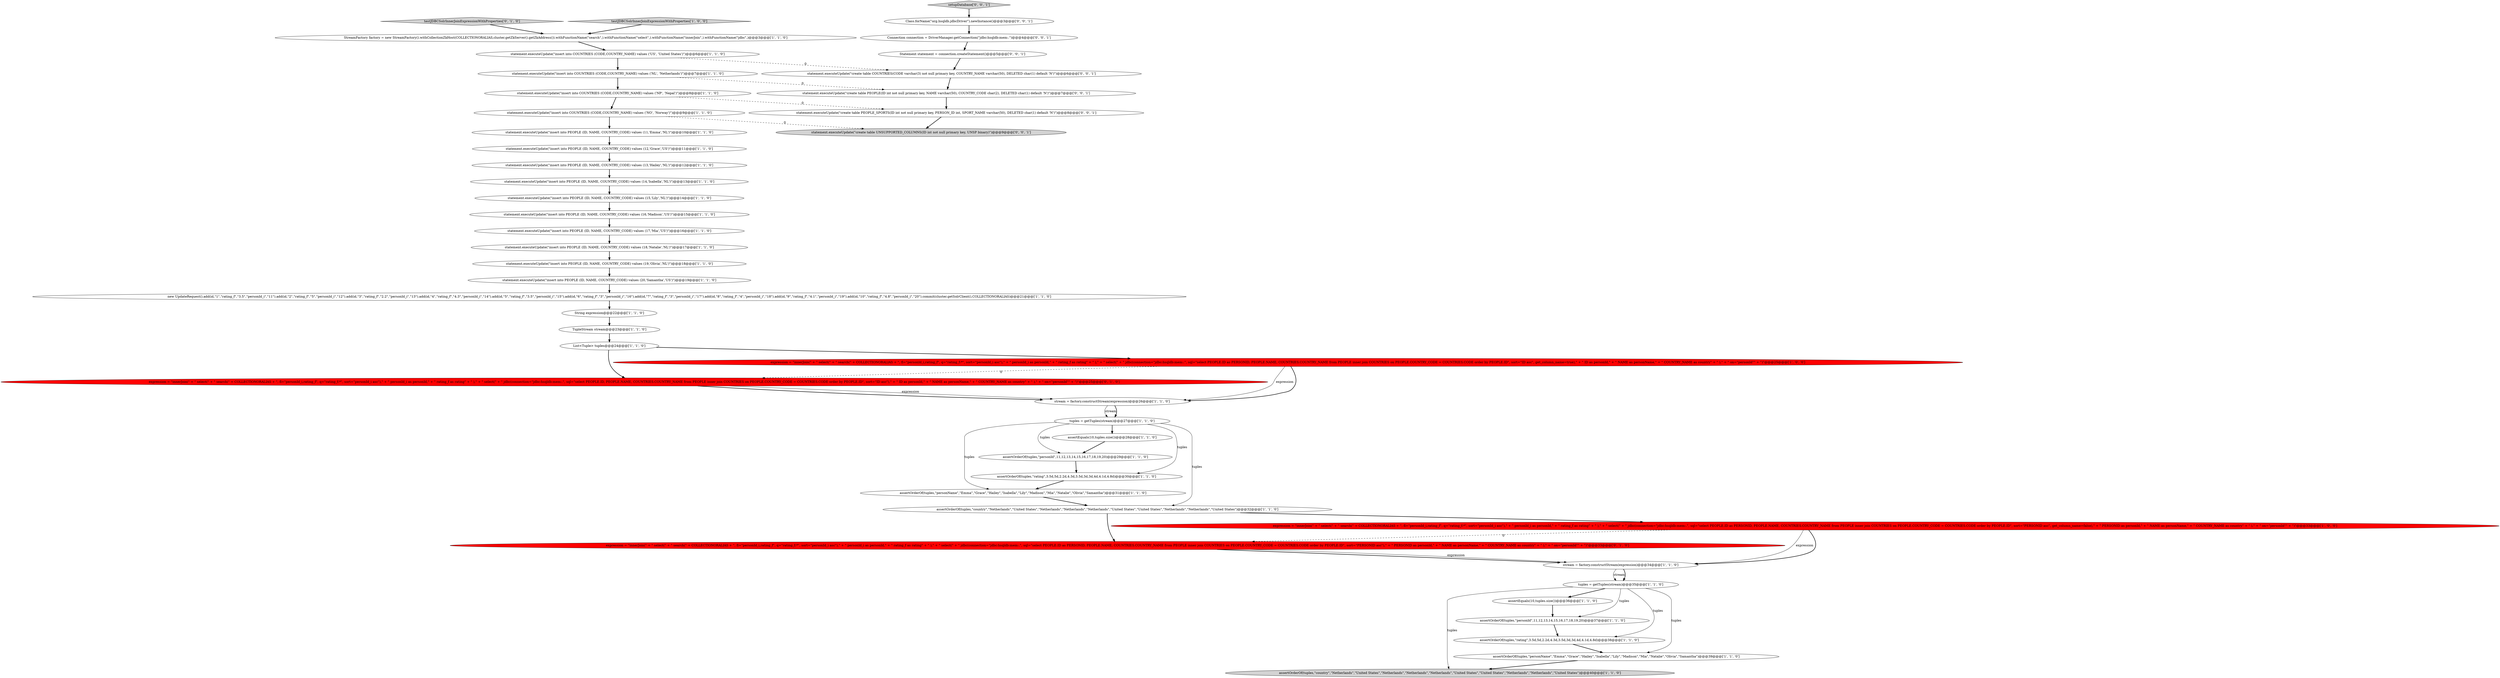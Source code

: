 digraph {
9 [style = filled, label = "assertOrderOf(tuples,\"country\",\"Netherlands\",\"United States\",\"Netherlands\",\"Netherlands\",\"Netherlands\",\"United States\",\"United States\",\"Netherlands\",\"Netherlands\",\"United States\")@@@32@@@['1', '1', '0']", fillcolor = white, shape = ellipse image = "AAA0AAABBB1BBB"];
6 [style = filled, label = "tuples = getTuples(stream)@@@35@@@['1', '1', '0']", fillcolor = white, shape = ellipse image = "AAA0AAABBB1BBB"];
34 [style = filled, label = "statement.executeUpdate(\"insert into COUNTRIES (CODE,COUNTRY_NAME) values ('NP', 'Nepal')\")@@@8@@@['1', '1', '0']", fillcolor = white, shape = ellipse image = "AAA0AAABBB1BBB"];
43 [style = filled, label = "setupDatabase['0', '0', '1']", fillcolor = lightgray, shape = diamond image = "AAA0AAABBB3BBB"];
17 [style = filled, label = "String expression@@@22@@@['1', '1', '0']", fillcolor = white, shape = ellipse image = "AAA0AAABBB1BBB"];
32 [style = filled, label = "statement.executeUpdate(\"insert into PEOPLE (ID, NAME, COUNTRY_CODE) values (20,'Samantha','US')\")@@@19@@@['1', '1', '0']", fillcolor = white, shape = ellipse image = "AAA0AAABBB1BBB"];
39 [style = filled, label = "Class.forName(\"org.hsqldb.jdbcDriver\").newInstance()@@@3@@@['0', '0', '1']", fillcolor = white, shape = ellipse image = "AAA0AAABBB3BBB"];
30 [style = filled, label = "testJDBCSolrInnerJoinExpressionWithProperties['1', '0', '0']", fillcolor = lightgray, shape = diamond image = "AAA0AAABBB1BBB"];
33 [style = filled, label = "statement.executeUpdate(\"insert into COUNTRIES (CODE,COUNTRY_NAME) values ('US', 'United States')\")@@@6@@@['1', '1', '0']", fillcolor = white, shape = ellipse image = "AAA0AAABBB1BBB"];
31 [style = filled, label = "assertOrderOf(tuples,\"personId\",11,12,13,14,15,16,17,18,19,20)@@@29@@@['1', '1', '0']", fillcolor = white, shape = ellipse image = "AAA0AAABBB1BBB"];
3 [style = filled, label = "statement.executeUpdate(\"insert into COUNTRIES (CODE,COUNTRY_NAME) values ('NO', 'Norway')\")@@@9@@@['1', '1', '0']", fillcolor = white, shape = ellipse image = "AAA0AAABBB1BBB"];
8 [style = filled, label = "statement.executeUpdate(\"insert into PEOPLE (ID, NAME, COUNTRY_CODE) values (11,'Emma','NL')\")@@@10@@@['1', '1', '0']", fillcolor = white, shape = ellipse image = "AAA0AAABBB1BBB"];
28 [style = filled, label = "statement.executeUpdate(\"insert into PEOPLE (ID, NAME, COUNTRY_CODE) values (17,'Mia','US')\")@@@16@@@['1', '1', '0']", fillcolor = white, shape = ellipse image = "AAA0AAABBB1BBB"];
23 [style = filled, label = "assertOrderOf(tuples,\"personId\",11,12,13,14,15,16,17,18,19,20)@@@37@@@['1', '1', '0']", fillcolor = white, shape = ellipse image = "AAA0AAABBB1BBB"];
16 [style = filled, label = "StreamFactory factory = new StreamFactory().withCollectionZkHost(COLLECTIONORALIAS,cluster.getZkServer().getZkAddress()).withFunctionName(\"search\",).withFunctionName(\"select\",).withFunctionName(\"innerJoin\",).withFunctionName(\"jdbc\",)@@@3@@@['1', '1', '0']", fillcolor = white, shape = ellipse image = "AAA0AAABBB1BBB"];
29 [style = filled, label = "stream = factory.constructStream(expression)@@@26@@@['1', '1', '0']", fillcolor = white, shape = ellipse image = "AAA0AAABBB1BBB"];
44 [style = filled, label = "statement.executeUpdate(\"create table PEOPLE(ID int not null primary key, NAME varchar(50), COUNTRY_CODE char(2), DELETED char(1) default 'N')\")@@@7@@@['0', '0', '1']", fillcolor = white, shape = ellipse image = "AAA0AAABBB3BBB"];
46 [style = filled, label = "Statement statement = connection.createStatement()@@@5@@@['0', '0', '1']", fillcolor = white, shape = ellipse image = "AAA0AAABBB3BBB"];
24 [style = filled, label = "statement.executeUpdate(\"insert into PEOPLE (ID, NAME, COUNTRY_CODE) values (19,'Olivia','NL')\")@@@18@@@['1', '1', '0']", fillcolor = white, shape = ellipse image = "AAA0AAABBB1BBB"];
2 [style = filled, label = "expression = \"innerJoin(\" + \" select(\" + \" search(\" + COLLECTIONORALIAS + \", fl=\"personId_i,rating_f\", q=\"rating_f:*\", sort=\"personId_i asc\"),\" + \" personId_i as personId,\" + \" rating_f as rating\" + \" ),\" + \" select(\" + \" jdbc(connection=\"jdbc:hsqldb:mem:.\", sql=\"select PEOPLE.ID as PERSONID, PEOPLE.NAME, COUNTRIES.COUNTRY_NAME from PEOPLE inner join COUNTRIES on PEOPLE.COUNTRY_CODE = COUNTRIES.CODE order by PEOPLE.ID\", sort=\"PERSONID asc\", get_column_name=false),\" + \" PERSONID as personId,\" + \" NAME as personName,\" + \" COUNTRY_NAME as country\" + \" ),\" + \" on=\"personId\"\" + \")\"@@@33@@@['1', '0', '0']", fillcolor = red, shape = ellipse image = "AAA1AAABBB1BBB"];
10 [style = filled, label = "assertEquals(10,tuples.size())@@@28@@@['1', '1', '0']", fillcolor = white, shape = ellipse image = "AAA0AAABBB1BBB"];
42 [style = filled, label = "statement.executeUpdate(\"create table UNSUPPORTED_COLUMNS(ID int not null primary key, UNSP binary)\")@@@9@@@['0', '0', '1']", fillcolor = lightgray, shape = ellipse image = "AAA0AAABBB3BBB"];
37 [style = filled, label = "expression = \"innerJoin(\" + \" select(\" + \" search(\" + COLLECTIONORALIAS + \", fl=\"personId_i,rating_f\", q=\"rating_f:*\", sort=\"personId_i asc\"),\" + \" personId_i as personId,\" + \" rating_f as rating\" + \" ),\" + \" select(\" + \" jdbc(connection=\"jdbc:hsqldb:mem:.\", sql=\"select PEOPLE.ID, PEOPLE.NAME, COUNTRIES.COUNTRY_NAME from PEOPLE inner join COUNTRIES on PEOPLE.COUNTRY_CODE = COUNTRIES.CODE order by PEOPLE.ID\", sort=\"ID asc\"),\" + \" ID as personId,\" + \" NAME as personName,\" + \" COUNTRY_NAME as country\" + \" ),\" + \" on=\"personId\"\" + \")\"@@@25@@@['0', '1', '0']", fillcolor = red, shape = ellipse image = "AAA1AAABBB2BBB"];
41 [style = filled, label = "statement.executeUpdate(\"create table PEOPLE_SPORTS(ID int not null primary key, PERSON_ID int, SPORT_NAME varchar(50), DELETED char(1) default 'N')\")@@@8@@@['0', '0', '1']", fillcolor = white, shape = ellipse image = "AAA0AAABBB3BBB"];
0 [style = filled, label = "statement.executeUpdate(\"insert into PEOPLE (ID, NAME, COUNTRY_CODE) values (13,'Hailey','NL')\")@@@12@@@['1', '1', '0']", fillcolor = white, shape = ellipse image = "AAA0AAABBB1BBB"];
40 [style = filled, label = "statement.executeUpdate(\"create table COUNTRIES(CODE varchar(3) not null primary key, COUNTRY_NAME varchar(50), DELETED char(1) default 'N')\")@@@6@@@['0', '0', '1']", fillcolor = white, shape = ellipse image = "AAA0AAABBB3BBB"];
21 [style = filled, label = "assertOrderOf(tuples,\"personName\",\"Emma\",\"Grace\",\"Hailey\",\"Isabella\",\"Lily\",\"Madison\",\"Mia\",\"Natalie\",\"Olivia\",\"Samantha\")@@@31@@@['1', '1', '0']", fillcolor = white, shape = ellipse image = "AAA0AAABBB1BBB"];
22 [style = filled, label = "expression = \"innerJoin(\" + \" select(\" + \" search(\" + COLLECTIONORALIAS + \", fl=\"personId_i,rating_f\", q=\"rating_f:*\", sort=\"personId_i asc\"),\" + \" personId_i as personId,\" + \" rating_f as rating\" + \" ),\" + \" select(\" + \" jdbc(connection=\"jdbc:hsqldb:mem:.\", sql=\"select PEOPLE.ID as PERSONID, PEOPLE.NAME, COUNTRIES.COUNTRY_NAME from PEOPLE inner join COUNTRIES on PEOPLE.COUNTRY_CODE = COUNTRIES.CODE order by PEOPLE.ID\", sort=\"ID asc\", get_column_name=true),\" + \" ID as personId,\" + \" NAME as personName,\" + \" COUNTRY_NAME as country\" + \" ),\" + \" on=\"personId\"\" + \")\"@@@25@@@['1', '0', '0']", fillcolor = red, shape = ellipse image = "AAA1AAABBB1BBB"];
26 [style = filled, label = "assertOrderOf(tuples,\"rating\",3.5d,5d,2.2d,4.3d,3.5d,3d,3d,4d,4.1d,4.8d)@@@38@@@['1', '1', '0']", fillcolor = white, shape = ellipse image = "AAA0AAABBB1BBB"];
14 [style = filled, label = "new UpdateRequest().add(id,\"1\",\"rating_f\",\"3.5\",\"personId_i\",\"11\").add(id,\"2\",\"rating_f\",\"5\",\"personId_i\",\"12\").add(id,\"3\",\"rating_f\",\"2.2\",\"personId_i\",\"13\").add(id,\"4\",\"rating_f\",\"4.3\",\"personId_i\",\"14\").add(id,\"5\",\"rating_f\",\"3.5\",\"personId_i\",\"15\").add(id,\"6\",\"rating_f\",\"3\",\"personId_i\",\"16\").add(id,\"7\",\"rating_f\",\"3\",\"personId_i\",\"17\").add(id,\"8\",\"rating_f\",\"4\",\"personId_i\",\"18\").add(id,\"9\",\"rating_f\",\"4.1\",\"personId_i\",\"19\").add(id,\"10\",\"rating_f\",\"4.8\",\"personId_i\",\"20\").commit(cluster.getSolrClient(),COLLECTIONORALIAS)@@@21@@@['1', '1', '0']", fillcolor = white, shape = ellipse image = "AAA0AAABBB1BBB"];
38 [style = filled, label = "testJDBCSolrInnerJoinExpressionWithProperties['0', '1', '0']", fillcolor = lightgray, shape = diamond image = "AAA0AAABBB2BBB"];
5 [style = filled, label = "statement.executeUpdate(\"insert into PEOPLE (ID, NAME, COUNTRY_CODE) values (15,'Lily','NL')\")@@@14@@@['1', '1', '0']", fillcolor = white, shape = ellipse image = "AAA0AAABBB1BBB"];
13 [style = filled, label = "assertOrderOf(tuples,\"personName\",\"Emma\",\"Grace\",\"Hailey\",\"Isabella\",\"Lily\",\"Madison\",\"Mia\",\"Natalie\",\"Olivia\",\"Samantha\")@@@39@@@['1', '1', '0']", fillcolor = white, shape = ellipse image = "AAA0AAABBB1BBB"];
4 [style = filled, label = "statement.executeUpdate(\"insert into PEOPLE (ID, NAME, COUNTRY_CODE) values (14,'Isabella','NL')\")@@@13@@@['1', '1', '0']", fillcolor = white, shape = ellipse image = "AAA0AAABBB1BBB"];
25 [style = filled, label = "stream = factory.constructStream(expression)@@@34@@@['1', '1', '0']", fillcolor = white, shape = ellipse image = "AAA0AAABBB1BBB"];
19 [style = filled, label = "statement.executeUpdate(\"insert into PEOPLE (ID, NAME, COUNTRY_CODE) values (12,'Grace','US')\")@@@11@@@['1', '1', '0']", fillcolor = white, shape = ellipse image = "AAA0AAABBB1BBB"];
18 [style = filled, label = "List<Tuple> tuples@@@24@@@['1', '1', '0']", fillcolor = white, shape = ellipse image = "AAA0AAABBB1BBB"];
27 [style = filled, label = "TupleStream stream@@@23@@@['1', '1', '0']", fillcolor = white, shape = ellipse image = "AAA0AAABBB1BBB"];
15 [style = filled, label = "assertOrderOf(tuples,\"rating\",3.5d,5d,2.2d,4.3d,3.5d,3d,3d,4d,4.1d,4.8d)@@@30@@@['1', '1', '0']", fillcolor = white, shape = ellipse image = "AAA0AAABBB1BBB"];
12 [style = filled, label = "statement.executeUpdate(\"insert into COUNTRIES (CODE,COUNTRY_NAME) values ('NL', 'Netherlands')\")@@@7@@@['1', '1', '0']", fillcolor = white, shape = ellipse image = "AAA0AAABBB1BBB"];
7 [style = filled, label = "assertEquals(10,tuples.size())@@@36@@@['1', '1', '0']", fillcolor = white, shape = ellipse image = "AAA0AAABBB1BBB"];
45 [style = filled, label = "Connection connection = DriverManager.getConnection(\"jdbc:hsqldb:mem:.\")@@@4@@@['0', '0', '1']", fillcolor = white, shape = ellipse image = "AAA0AAABBB3BBB"];
1 [style = filled, label = "statement.executeUpdate(\"insert into PEOPLE (ID, NAME, COUNTRY_CODE) values (18,'Natalie','NL')\")@@@17@@@['1', '1', '0']", fillcolor = white, shape = ellipse image = "AAA0AAABBB1BBB"];
11 [style = filled, label = "assertOrderOf(tuples,\"country\",\"Netherlands\",\"United States\",\"Netherlands\",\"Netherlands\",\"Netherlands\",\"United States\",\"United States\",\"Netherlands\",\"Netherlands\",\"United States\")@@@40@@@['1', '1', '0']", fillcolor = lightgray, shape = ellipse image = "AAA0AAABBB1BBB"];
36 [style = filled, label = "expression = \"innerJoin(\" + \" select(\" + \" search(\" + COLLECTIONORALIAS + \", fl=\"personId_i,rating_f\", q=\"rating_f:*\", sort=\"personId_i asc\"),\" + \" personId_i as personId,\" + \" rating_f as rating\" + \" ),\" + \" select(\" + \" jdbc(connection=\"jdbc:hsqldb:mem:.\", sql=\"select PEOPLE.ID as PERSONID, PEOPLE.NAME, COUNTRIES.COUNTRY_NAME from PEOPLE inner join COUNTRIES on PEOPLE.COUNTRY_CODE = COUNTRIES.CODE order by PEOPLE.ID\", sort=\"PERSONID asc\"),\" + \" PERSONID as personId,\" + \" NAME as personName,\" + \" COUNTRY_NAME as country\" + \" ),\" + \" on=\"personId\"\" + \")\"@@@33@@@['0', '1', '0']", fillcolor = red, shape = ellipse image = "AAA1AAABBB2BBB"];
35 [style = filled, label = "statement.executeUpdate(\"insert into PEOPLE (ID, NAME, COUNTRY_CODE) values (16,'Madison','US')\")@@@15@@@['1', '1', '0']", fillcolor = white, shape = ellipse image = "AAA0AAABBB1BBB"];
20 [style = filled, label = "tuples = getTuples(stream)@@@27@@@['1', '1', '0']", fillcolor = white, shape = ellipse image = "AAA0AAABBB1BBB"];
18->37 [style = bold, label=""];
20->31 [style = solid, label="tuples"];
29->20 [style = solid, label="stream"];
27->18 [style = bold, label=""];
25->6 [style = solid, label="stream"];
33->40 [style = dashed, label="0"];
6->26 [style = solid, label="tuples"];
10->31 [style = bold, label=""];
34->41 [style = dashed, label="0"];
2->25 [style = solid, label="expression"];
9->2 [style = bold, label=""];
15->21 [style = bold, label=""];
8->19 [style = bold, label=""];
20->15 [style = solid, label="tuples"];
37->29 [style = solid, label="expression"];
24->32 [style = bold, label=""];
38->16 [style = bold, label=""];
23->26 [style = bold, label=""];
22->29 [style = bold, label=""];
37->29 [style = bold, label=""];
32->14 [style = bold, label=""];
14->17 [style = bold, label=""];
12->34 [style = bold, label=""];
39->45 [style = bold, label=""];
28->1 [style = bold, label=""];
6->11 [style = solid, label="tuples"];
33->12 [style = bold, label=""];
25->6 [style = bold, label=""];
31->15 [style = bold, label=""];
13->11 [style = bold, label=""];
26->13 [style = bold, label=""];
19->0 [style = bold, label=""];
20->10 [style = bold, label=""];
35->28 [style = bold, label=""];
29->20 [style = bold, label=""];
21->9 [style = bold, label=""];
18->22 [style = bold, label=""];
36->25 [style = bold, label=""];
22->37 [style = dashed, label="0"];
20->9 [style = solid, label="tuples"];
2->36 [style = dashed, label="0"];
36->25 [style = solid, label="expression"];
34->3 [style = bold, label=""];
16->33 [style = bold, label=""];
0->4 [style = bold, label=""];
1->24 [style = bold, label=""];
20->21 [style = solid, label="tuples"];
3->8 [style = bold, label=""];
7->23 [style = bold, label=""];
44->41 [style = bold, label=""];
12->44 [style = dashed, label="0"];
45->46 [style = bold, label=""];
17->27 [style = bold, label=""];
46->40 [style = bold, label=""];
6->7 [style = bold, label=""];
6->23 [style = solid, label="tuples"];
30->16 [style = bold, label=""];
2->25 [style = bold, label=""];
43->39 [style = bold, label=""];
22->29 [style = solid, label="expression"];
4->5 [style = bold, label=""];
6->13 [style = solid, label="tuples"];
5->35 [style = bold, label=""];
41->42 [style = bold, label=""];
3->42 [style = dashed, label="0"];
40->44 [style = bold, label=""];
9->36 [style = bold, label=""];
}
